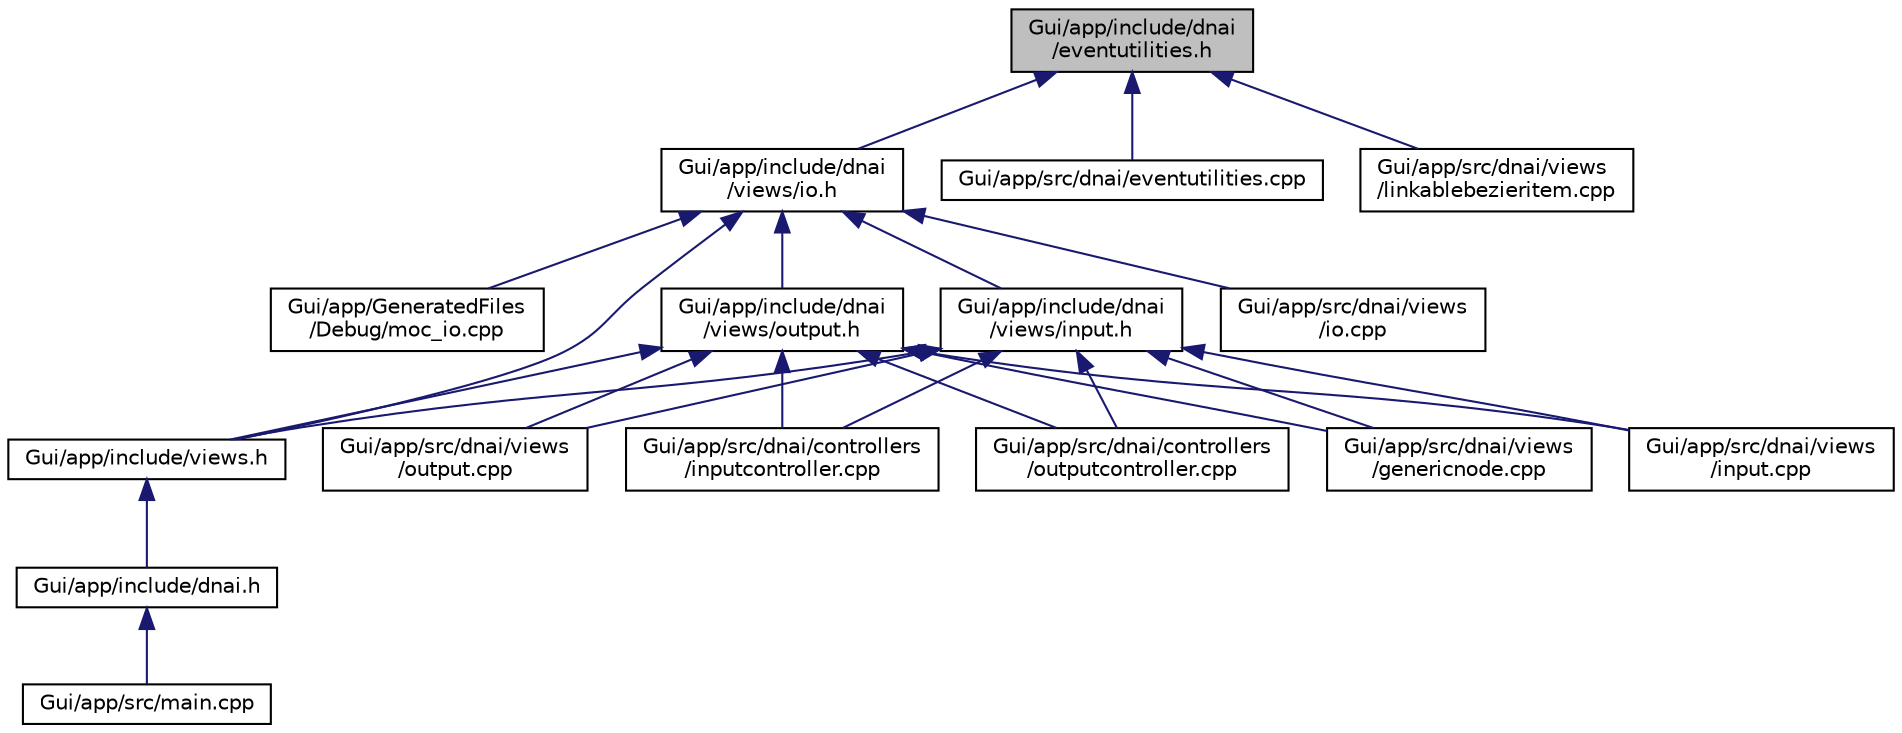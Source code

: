 digraph "Gui/app/include/dnai/eventutilities.h"
{
  edge [fontname="Helvetica",fontsize="10",labelfontname="Helvetica",labelfontsize="10"];
  node [fontname="Helvetica",fontsize="10",shape=record];
  Node1 [label="Gui/app/include/dnai\l/eventutilities.h",height=0.2,width=0.4,color="black", fillcolor="grey75", style="filled", fontcolor="black"];
  Node1 -> Node2 [dir="back",color="midnightblue",fontsize="10",style="solid",fontname="Helvetica"];
  Node2 [label="Gui/app/include/dnai\l/views/io.h",height=0.2,width=0.4,color="black", fillcolor="white", style="filled",URL="$io_8h.html"];
  Node2 -> Node3 [dir="back",color="midnightblue",fontsize="10",style="solid",fontname="Helvetica"];
  Node3 [label="Gui/app/GeneratedFiles\l/Debug/moc_io.cpp",height=0.2,width=0.4,color="black", fillcolor="white", style="filled",URL="$moc__io_8cpp.html"];
  Node2 -> Node4 [dir="back",color="midnightblue",fontsize="10",style="solid",fontname="Helvetica"];
  Node4 [label="Gui/app/include/dnai\l/views/input.h",height=0.2,width=0.4,color="black", fillcolor="white", style="filled",URL="$views_2input_8h.html"];
  Node4 -> Node5 [dir="back",color="midnightblue",fontsize="10",style="solid",fontname="Helvetica"];
  Node5 [label="Gui/app/include/views.h",height=0.2,width=0.4,color="black", fillcolor="white", style="filled",URL="$views_8h.html"];
  Node5 -> Node6 [dir="back",color="midnightblue",fontsize="10",style="solid",fontname="Helvetica"];
  Node6 [label="Gui/app/include/dnai.h",height=0.2,width=0.4,color="black", fillcolor="white", style="filled",URL="$dnai_8h.html"];
  Node6 -> Node7 [dir="back",color="midnightblue",fontsize="10",style="solid",fontname="Helvetica"];
  Node7 [label="Gui/app/src/main.cpp",height=0.2,width=0.4,color="black", fillcolor="white", style="filled",URL="$main_8cpp.html"];
  Node4 -> Node8 [dir="back",color="midnightblue",fontsize="10",style="solid",fontname="Helvetica"];
  Node8 [label="Gui/app/src/dnai/controllers\l/inputcontroller.cpp",height=0.2,width=0.4,color="black", fillcolor="white", style="filled",URL="$inputcontroller_8cpp.html"];
  Node4 -> Node9 [dir="back",color="midnightblue",fontsize="10",style="solid",fontname="Helvetica"];
  Node9 [label="Gui/app/src/dnai/controllers\l/outputcontroller.cpp",height=0.2,width=0.4,color="black", fillcolor="white", style="filled",URL="$outputcontroller_8cpp.html"];
  Node4 -> Node10 [dir="back",color="midnightblue",fontsize="10",style="solid",fontname="Helvetica"];
  Node10 [label="Gui/app/src/dnai/views\l/genericnode.cpp",height=0.2,width=0.4,color="black", fillcolor="white", style="filled",URL="$genericnode_8cpp.html"];
  Node4 -> Node11 [dir="back",color="midnightblue",fontsize="10",style="solid",fontname="Helvetica"];
  Node11 [label="Gui/app/src/dnai/views\l/input.cpp",height=0.2,width=0.4,color="black", fillcolor="white", style="filled",URL="$views_2input_8cpp.html"];
  Node4 -> Node12 [dir="back",color="midnightblue",fontsize="10",style="solid",fontname="Helvetica"];
  Node12 [label="Gui/app/src/dnai/views\l/output.cpp",height=0.2,width=0.4,color="black", fillcolor="white", style="filled",URL="$views_2output_8cpp.html"];
  Node2 -> Node13 [dir="back",color="midnightblue",fontsize="10",style="solid",fontname="Helvetica"];
  Node13 [label="Gui/app/include/dnai\l/views/output.h",height=0.2,width=0.4,color="black", fillcolor="white", style="filled",URL="$views_2output_8h.html"];
  Node13 -> Node5 [dir="back",color="midnightblue",fontsize="10",style="solid",fontname="Helvetica"];
  Node13 -> Node8 [dir="back",color="midnightblue",fontsize="10",style="solid",fontname="Helvetica"];
  Node13 -> Node9 [dir="back",color="midnightblue",fontsize="10",style="solid",fontname="Helvetica"];
  Node13 -> Node10 [dir="back",color="midnightblue",fontsize="10",style="solid",fontname="Helvetica"];
  Node13 -> Node11 [dir="back",color="midnightblue",fontsize="10",style="solid",fontname="Helvetica"];
  Node13 -> Node12 [dir="back",color="midnightblue",fontsize="10",style="solid",fontname="Helvetica"];
  Node2 -> Node5 [dir="back",color="midnightblue",fontsize="10",style="solid",fontname="Helvetica"];
  Node2 -> Node14 [dir="back",color="midnightblue",fontsize="10",style="solid",fontname="Helvetica"];
  Node14 [label="Gui/app/src/dnai/views\l/io.cpp",height=0.2,width=0.4,color="black", fillcolor="white", style="filled",URL="$io_8cpp.html"];
  Node1 -> Node15 [dir="back",color="midnightblue",fontsize="10",style="solid",fontname="Helvetica"];
  Node15 [label="Gui/app/src/dnai/eventutilities.cpp",height=0.2,width=0.4,color="black", fillcolor="white", style="filled",URL="$eventutilities_8cpp.html"];
  Node1 -> Node16 [dir="back",color="midnightblue",fontsize="10",style="solid",fontname="Helvetica"];
  Node16 [label="Gui/app/src/dnai/views\l/linkablebezieritem.cpp",height=0.2,width=0.4,color="black", fillcolor="white", style="filled",URL="$linkablebezieritem_8cpp.html"];
}
